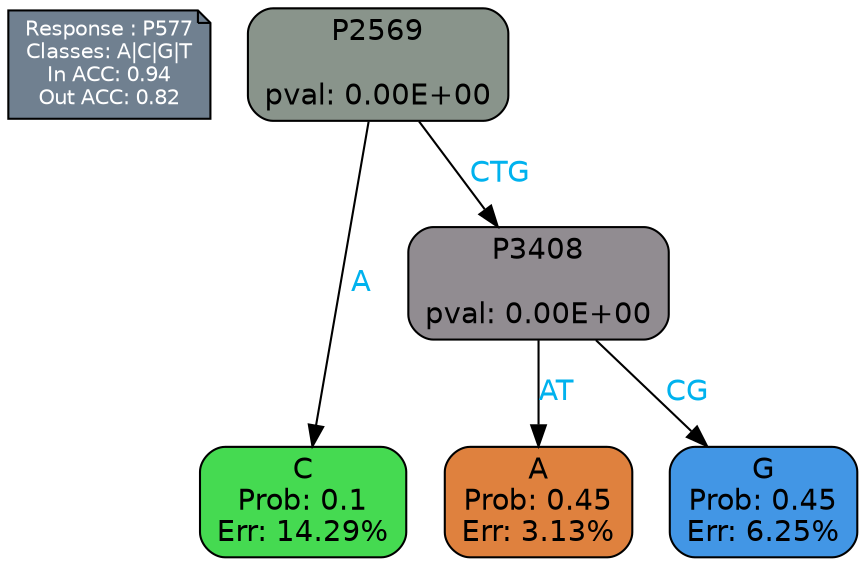 digraph Tree {
node [shape=box, style="filled, rounded", color="black", fontname=helvetica] ;
graph [ranksep=equally, splines=polylines, bgcolor=transparent, dpi=600] ;
edge [fontname=helvetica] ;
LEGEND [label="Response : P577
Classes: A|C|G|T
In ACC: 0.94
Out ACC: 0.82
",shape=note,align=left,style=filled,fillcolor="slategray",fontcolor="white",fontsize=10];1 [label="P2569

pval: 0.00E+00", fillcolor="#89948b"] ;
2 [label="C
Prob: 0.1
Err: 14.29%", fillcolor="#45da51"] ;
3 [label="P3408

pval: 0.00E+00", fillcolor="#918c91"] ;
4 [label="A
Prob: 0.45
Err: 3.13%", fillcolor="#df813e"] ;
5 [label="G
Prob: 0.45
Err: 6.25%", fillcolor="#4296e5"] ;
1 -> 2 [label="A",fontcolor=deepskyblue2] ;
1 -> 3 [label="CTG",fontcolor=deepskyblue2] ;
3 -> 4 [label="AT",fontcolor=deepskyblue2] ;
3 -> 5 [label="CG",fontcolor=deepskyblue2] ;
{rank = same; 2;4;5;}{rank = same; LEGEND;1;}}